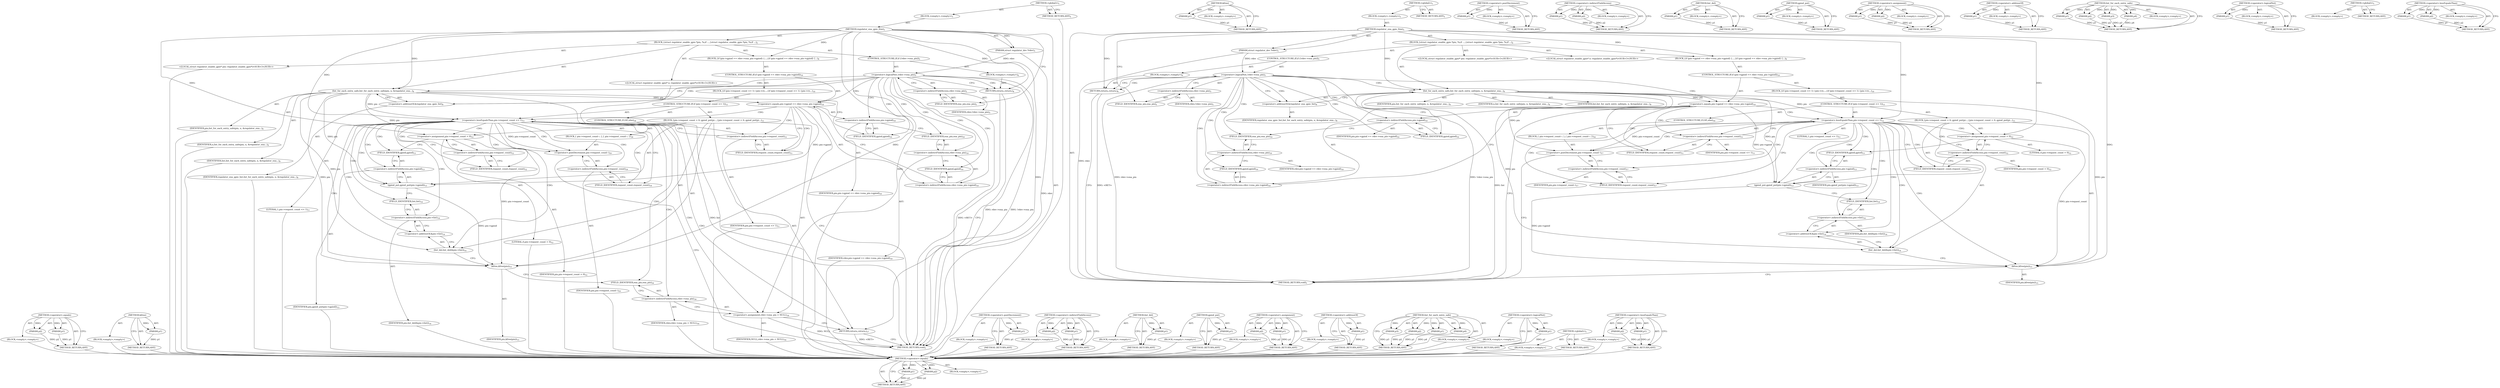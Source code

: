 digraph "&lt;operator&gt;.lessEqualsThan" {
vulnerable_108 [label=<(METHOD,&lt;operator&gt;.equals)>];
vulnerable_109 [label=<(PARAM,p1)>];
vulnerable_110 [label=<(PARAM,p2)>];
vulnerable_111 [label=<(BLOCK,&lt;empty&gt;,&lt;empty&gt;)>];
vulnerable_112 [label=<(METHOD_RETURN,ANY)>];
vulnerable_131 [label=<(METHOD,kfree)>];
vulnerable_132 [label=<(PARAM,p1)>];
vulnerable_133 [label=<(BLOCK,&lt;empty&gt;,&lt;empty&gt;)>];
vulnerable_134 [label=<(METHOD_RETURN,ANY)>];
vulnerable_6 [label=<(METHOD,&lt;global&gt;)<SUB>1</SUB>>];
vulnerable_7 [label=<(BLOCK,&lt;empty&gt;,&lt;empty&gt;)<SUB>1</SUB>>];
vulnerable_8 [label=<(METHOD,regulator_ena_gpio_free)<SUB>1</SUB>>];
vulnerable_9 [label=<(PARAM,struct regulator_dev *rdev)<SUB>1</SUB>>];
vulnerable_10 [label=<(BLOCK,{
	struct regulator_enable_gpio *pin, *n;

	if ...,{
	struct regulator_enable_gpio *pin, *n;

	if ...)<SUB>2</SUB>>];
vulnerable_11 [label="<(LOCAL,struct regulator_enable_gpio* pin: regulator_enable_gpio*)<SUB>3</SUB>>"];
vulnerable_12 [label="<(LOCAL,struct regulator_enable_gpio* n: regulator_enable_gpio*)<SUB>3</SUB>>"];
vulnerable_13 [label=<(CONTROL_STRUCTURE,IF,if (!rdev-&gt;ena_pin))<SUB>5</SUB>>];
vulnerable_14 [label=<(&lt;operator&gt;.logicalNot,!rdev-&gt;ena_pin)<SUB>5</SUB>>];
vulnerable_15 [label=<(&lt;operator&gt;.indirectFieldAccess,rdev-&gt;ena_pin)<SUB>5</SUB>>];
vulnerable_16 [label=<(IDENTIFIER,rdev,!rdev-&gt;ena_pin)<SUB>5</SUB>>];
vulnerable_17 [label=<(FIELD_IDENTIFIER,ena_pin,ena_pin)<SUB>5</SUB>>];
vulnerable_18 [label=<(BLOCK,&lt;empty&gt;,&lt;empty&gt;)<SUB>6</SUB>>];
vulnerable_19 [label=<(RETURN,return;,return;)<SUB>6</SUB>>];
vulnerable_20 [label=<(list_for_each_entry_safe,list_for_each_entry_safe(pin, n, &amp;regulator_ena...)<SUB>9</SUB>>];
vulnerable_21 [label=<(IDENTIFIER,pin,list_for_each_entry_safe(pin, n, &amp;regulator_ena...)<SUB>9</SUB>>];
vulnerable_22 [label=<(IDENTIFIER,n,list_for_each_entry_safe(pin, n, &amp;regulator_ena...)<SUB>9</SUB>>];
vulnerable_23 [label=<(&lt;operator&gt;.addressOf,&amp;regulator_ena_gpio_list)<SUB>9</SUB>>];
vulnerable_24 [label=<(IDENTIFIER,regulator_ena_gpio_list,list_for_each_entry_safe(pin, n, &amp;regulator_ena...)<SUB>9</SUB>>];
vulnerable_25 [label=<(IDENTIFIER,list,list_for_each_entry_safe(pin, n, &amp;regulator_ena...)<SUB>9</SUB>>];
vulnerable_26 [label=<(BLOCK,{
		if (pin-&gt;gpiod == rdev-&gt;ena_pin-&gt;gpiod) {
	...,{
		if (pin-&gt;gpiod == rdev-&gt;ena_pin-&gt;gpiod) {
	...)<SUB>9</SUB>>];
vulnerable_27 [label=<(CONTROL_STRUCTURE,IF,if (pin-&gt;gpiod == rdev-&gt;ena_pin-&gt;gpiod))<SUB>10</SUB>>];
vulnerable_28 [label=<(&lt;operator&gt;.equals,pin-&gt;gpiod == rdev-&gt;ena_pin-&gt;gpiod)<SUB>10</SUB>>];
vulnerable_29 [label=<(&lt;operator&gt;.indirectFieldAccess,pin-&gt;gpiod)<SUB>10</SUB>>];
vulnerable_30 [label=<(IDENTIFIER,pin,pin-&gt;gpiod == rdev-&gt;ena_pin-&gt;gpiod)<SUB>10</SUB>>];
vulnerable_31 [label=<(FIELD_IDENTIFIER,gpiod,gpiod)<SUB>10</SUB>>];
vulnerable_32 [label=<(&lt;operator&gt;.indirectFieldAccess,rdev-&gt;ena_pin-&gt;gpiod)<SUB>10</SUB>>];
vulnerable_33 [label=<(&lt;operator&gt;.indirectFieldAccess,rdev-&gt;ena_pin)<SUB>10</SUB>>];
vulnerable_34 [label=<(IDENTIFIER,rdev,pin-&gt;gpiod == rdev-&gt;ena_pin-&gt;gpiod)<SUB>10</SUB>>];
vulnerable_35 [label=<(FIELD_IDENTIFIER,ena_pin,ena_pin)<SUB>10</SUB>>];
vulnerable_36 [label=<(FIELD_IDENTIFIER,gpiod,gpiod)<SUB>10</SUB>>];
vulnerable_37 [label=<(BLOCK,{
			if (pin-&gt;request_count &lt;= 1) {
				pin-&gt;re...,{
			if (pin-&gt;request_count &lt;= 1) {
				pin-&gt;re...)<SUB>10</SUB>>];
vulnerable_38 [label=<(CONTROL_STRUCTURE,IF,if (pin-&gt;request_count &lt;= 1))<SUB>11</SUB>>];
vulnerable_39 [label=<(&lt;operator&gt;.lessEqualsThan,pin-&gt;request_count &lt;= 1)<SUB>11</SUB>>];
vulnerable_40 [label=<(&lt;operator&gt;.indirectFieldAccess,pin-&gt;request_count)<SUB>11</SUB>>];
vulnerable_41 [label=<(IDENTIFIER,pin,pin-&gt;request_count &lt;= 1)<SUB>11</SUB>>];
vulnerable_42 [label=<(FIELD_IDENTIFIER,request_count,request_count)<SUB>11</SUB>>];
vulnerable_43 [label=<(LITERAL,1,pin-&gt;request_count &lt;= 1)<SUB>11</SUB>>];
vulnerable_44 [label=<(BLOCK,{
				pin-&gt;request_count = 0;
 				gpiod_put(pi...,{
				pin-&gt;request_count = 0;
 				gpiod_put(pi...)<SUB>11</SUB>>];
vulnerable_45 [label=<(&lt;operator&gt;.assignment,pin-&gt;request_count = 0)<SUB>12</SUB>>];
vulnerable_46 [label=<(&lt;operator&gt;.indirectFieldAccess,pin-&gt;request_count)<SUB>12</SUB>>];
vulnerable_47 [label=<(IDENTIFIER,pin,pin-&gt;request_count = 0)<SUB>12</SUB>>];
vulnerable_48 [label=<(FIELD_IDENTIFIER,request_count,request_count)<SUB>12</SUB>>];
vulnerable_49 [label=<(LITERAL,0,pin-&gt;request_count = 0)<SUB>12</SUB>>];
vulnerable_50 [label=<(gpiod_put,gpiod_put(pin-&gt;gpiod))<SUB>13</SUB>>];
vulnerable_51 [label=<(&lt;operator&gt;.indirectFieldAccess,pin-&gt;gpiod)<SUB>13</SUB>>];
vulnerable_52 [label=<(IDENTIFIER,pin,gpiod_put(pin-&gt;gpiod))<SUB>13</SUB>>];
vulnerable_53 [label=<(FIELD_IDENTIFIER,gpiod,gpiod)<SUB>13</SUB>>];
vulnerable_54 [label=<(list_del,list_del(&amp;pin-&gt;list))<SUB>14</SUB>>];
vulnerable_55 [label=<(&lt;operator&gt;.addressOf,&amp;pin-&gt;list)<SUB>14</SUB>>];
vulnerable_56 [label=<(&lt;operator&gt;.indirectFieldAccess,pin-&gt;list)<SUB>14</SUB>>];
vulnerable_57 [label=<(IDENTIFIER,pin,list_del(&amp;pin-&gt;list))<SUB>14</SUB>>];
vulnerable_58 [label=<(FIELD_IDENTIFIER,list,list)<SUB>14</SUB>>];
vulnerable_59 [label=<(kfree,kfree(pin))<SUB>15</SUB>>];
vulnerable_60 [label=<(IDENTIFIER,pin,kfree(pin))<SUB>15</SUB>>];
vulnerable_61 [label=<(CONTROL_STRUCTURE,ELSE,else)<SUB>16</SUB>>];
vulnerable_62 [label=<(BLOCK,{
 				pin-&gt;request_count--;
 			},{
 				pin-&gt;request_count--;
 			})<SUB>16</SUB>>];
vulnerable_63 [label=<(&lt;operator&gt;.postDecrement,pin-&gt;request_count--)<SUB>17</SUB>>];
vulnerable_64 [label=<(&lt;operator&gt;.indirectFieldAccess,pin-&gt;request_count)<SUB>17</SUB>>];
vulnerable_65 [label=<(IDENTIFIER,pin,pin-&gt;request_count--)<SUB>17</SUB>>];
vulnerable_66 [label=<(FIELD_IDENTIFIER,request_count,request_count)<SUB>17</SUB>>];
vulnerable_67 [label=<(METHOD_RETURN,void)<SUB>1</SUB>>];
vulnerable_69 [label=<(METHOD_RETURN,ANY)<SUB>1</SUB>>];
vulnerable_135 [label=<(METHOD,&lt;operator&gt;.postDecrement)>];
vulnerable_136 [label=<(PARAM,p1)>];
vulnerable_137 [label=<(BLOCK,&lt;empty&gt;,&lt;empty&gt;)>];
vulnerable_138 [label=<(METHOD_RETURN,ANY)>];
vulnerable_92 [label=<(METHOD,&lt;operator&gt;.indirectFieldAccess)>];
vulnerable_93 [label=<(PARAM,p1)>];
vulnerable_94 [label=<(PARAM,p2)>];
vulnerable_95 [label=<(BLOCK,&lt;empty&gt;,&lt;empty&gt;)>];
vulnerable_96 [label=<(METHOD_RETURN,ANY)>];
vulnerable_127 [label=<(METHOD,list_del)>];
vulnerable_128 [label=<(PARAM,p1)>];
vulnerable_129 [label=<(BLOCK,&lt;empty&gt;,&lt;empty&gt;)>];
vulnerable_130 [label=<(METHOD_RETURN,ANY)>];
vulnerable_123 [label=<(METHOD,gpiod_put)>];
vulnerable_124 [label=<(PARAM,p1)>];
vulnerable_125 [label=<(BLOCK,&lt;empty&gt;,&lt;empty&gt;)>];
vulnerable_126 [label=<(METHOD_RETURN,ANY)>];
vulnerable_118 [label=<(METHOD,&lt;operator&gt;.assignment)>];
vulnerable_119 [label=<(PARAM,p1)>];
vulnerable_120 [label=<(PARAM,p2)>];
vulnerable_121 [label=<(BLOCK,&lt;empty&gt;,&lt;empty&gt;)>];
vulnerable_122 [label=<(METHOD_RETURN,ANY)>];
vulnerable_104 [label=<(METHOD,&lt;operator&gt;.addressOf)>];
vulnerable_105 [label=<(PARAM,p1)>];
vulnerable_106 [label=<(BLOCK,&lt;empty&gt;,&lt;empty&gt;)>];
vulnerable_107 [label=<(METHOD_RETURN,ANY)>];
vulnerable_97 [label=<(METHOD,list_for_each_entry_safe)>];
vulnerable_98 [label=<(PARAM,p1)>];
vulnerable_99 [label=<(PARAM,p2)>];
vulnerable_100 [label=<(PARAM,p3)>];
vulnerable_101 [label=<(PARAM,p4)>];
vulnerable_102 [label=<(BLOCK,&lt;empty&gt;,&lt;empty&gt;)>];
vulnerable_103 [label=<(METHOD_RETURN,ANY)>];
vulnerable_88 [label=<(METHOD,&lt;operator&gt;.logicalNot)>];
vulnerable_89 [label=<(PARAM,p1)>];
vulnerable_90 [label=<(BLOCK,&lt;empty&gt;,&lt;empty&gt;)>];
vulnerable_91 [label=<(METHOD_RETURN,ANY)>];
vulnerable_82 [label=<(METHOD,&lt;global&gt;)<SUB>1</SUB>>];
vulnerable_83 [label=<(BLOCK,&lt;empty&gt;,&lt;empty&gt;)>];
vulnerable_84 [label=<(METHOD_RETURN,ANY)>];
vulnerable_113 [label=<(METHOD,&lt;operator&gt;.lessEqualsThan)>];
vulnerable_114 [label=<(PARAM,p1)>];
vulnerable_115 [label=<(PARAM,p2)>];
vulnerable_116 [label=<(BLOCK,&lt;empty&gt;,&lt;empty&gt;)>];
vulnerable_117 [label=<(METHOD_RETURN,ANY)>];
fixed_114 [label=<(METHOD,&lt;operator&gt;.equals)>];
fixed_115 [label=<(PARAM,p1)>];
fixed_116 [label=<(PARAM,p2)>];
fixed_117 [label=<(BLOCK,&lt;empty&gt;,&lt;empty&gt;)>];
fixed_118 [label=<(METHOD_RETURN,ANY)>];
fixed_137 [label=<(METHOD,kfree)>];
fixed_138 [label=<(PARAM,p1)>];
fixed_139 [label=<(BLOCK,&lt;empty&gt;,&lt;empty&gt;)>];
fixed_140 [label=<(METHOD_RETURN,ANY)>];
fixed_6 [label=<(METHOD,&lt;global&gt;)<SUB>1</SUB>>];
fixed_7 [label=<(BLOCK,&lt;empty&gt;,&lt;empty&gt;)<SUB>1</SUB>>];
fixed_8 [label=<(METHOD,regulator_ena_gpio_free)<SUB>1</SUB>>];
fixed_9 [label=<(PARAM,struct regulator_dev *rdev)<SUB>1</SUB>>];
fixed_10 [label=<(BLOCK,{
	struct regulator_enable_gpio *pin, *n;

	if ...,{
	struct regulator_enable_gpio *pin, *n;

	if ...)<SUB>2</SUB>>];
fixed_11 [label="<(LOCAL,struct regulator_enable_gpio* pin: regulator_enable_gpio*)<SUB>3</SUB>>"];
fixed_12 [label="<(LOCAL,struct regulator_enable_gpio* n: regulator_enable_gpio*)<SUB>3</SUB>>"];
fixed_13 [label=<(CONTROL_STRUCTURE,IF,if (!rdev-&gt;ena_pin))<SUB>5</SUB>>];
fixed_14 [label=<(&lt;operator&gt;.logicalNot,!rdev-&gt;ena_pin)<SUB>5</SUB>>];
fixed_15 [label=<(&lt;operator&gt;.indirectFieldAccess,rdev-&gt;ena_pin)<SUB>5</SUB>>];
fixed_16 [label=<(IDENTIFIER,rdev,!rdev-&gt;ena_pin)<SUB>5</SUB>>];
fixed_17 [label=<(FIELD_IDENTIFIER,ena_pin,ena_pin)<SUB>5</SUB>>];
fixed_18 [label=<(BLOCK,&lt;empty&gt;,&lt;empty&gt;)<SUB>6</SUB>>];
fixed_19 [label=<(RETURN,return;,return;)<SUB>6</SUB>>];
fixed_20 [label=<(list_for_each_entry_safe,list_for_each_entry_safe(pin, n, &amp;regulator_ena...)<SUB>9</SUB>>];
fixed_21 [label=<(IDENTIFIER,pin,list_for_each_entry_safe(pin, n, &amp;regulator_ena...)<SUB>9</SUB>>];
fixed_22 [label=<(IDENTIFIER,n,list_for_each_entry_safe(pin, n, &amp;regulator_ena...)<SUB>9</SUB>>];
fixed_23 [label=<(&lt;operator&gt;.addressOf,&amp;regulator_ena_gpio_list)<SUB>9</SUB>>];
fixed_24 [label=<(IDENTIFIER,regulator_ena_gpio_list,list_for_each_entry_safe(pin, n, &amp;regulator_ena...)<SUB>9</SUB>>];
fixed_25 [label=<(IDENTIFIER,list,list_for_each_entry_safe(pin, n, &amp;regulator_ena...)<SUB>9</SUB>>];
fixed_26 [label=<(BLOCK,{
		if (pin-&gt;gpiod == rdev-&gt;ena_pin-&gt;gpiod) {
	...,{
		if (pin-&gt;gpiod == rdev-&gt;ena_pin-&gt;gpiod) {
	...)<SUB>9</SUB>>];
fixed_27 [label=<(CONTROL_STRUCTURE,IF,if (pin-&gt;gpiod == rdev-&gt;ena_pin-&gt;gpiod))<SUB>10</SUB>>];
fixed_28 [label=<(&lt;operator&gt;.equals,pin-&gt;gpiod == rdev-&gt;ena_pin-&gt;gpiod)<SUB>10</SUB>>];
fixed_29 [label=<(&lt;operator&gt;.indirectFieldAccess,pin-&gt;gpiod)<SUB>10</SUB>>];
fixed_30 [label=<(IDENTIFIER,pin,pin-&gt;gpiod == rdev-&gt;ena_pin-&gt;gpiod)<SUB>10</SUB>>];
fixed_31 [label=<(FIELD_IDENTIFIER,gpiod,gpiod)<SUB>10</SUB>>];
fixed_32 [label=<(&lt;operator&gt;.indirectFieldAccess,rdev-&gt;ena_pin-&gt;gpiod)<SUB>10</SUB>>];
fixed_33 [label=<(&lt;operator&gt;.indirectFieldAccess,rdev-&gt;ena_pin)<SUB>10</SUB>>];
fixed_34 [label=<(IDENTIFIER,rdev,pin-&gt;gpiod == rdev-&gt;ena_pin-&gt;gpiod)<SUB>10</SUB>>];
fixed_35 [label=<(FIELD_IDENTIFIER,ena_pin,ena_pin)<SUB>10</SUB>>];
fixed_36 [label=<(FIELD_IDENTIFIER,gpiod,gpiod)<SUB>10</SUB>>];
fixed_37 [label=<(BLOCK,{
			if (pin-&gt;request_count &lt;= 1) {
				pin-&gt;re...,{
			if (pin-&gt;request_count &lt;= 1) {
				pin-&gt;re...)<SUB>10</SUB>>];
fixed_38 [label=<(CONTROL_STRUCTURE,IF,if (pin-&gt;request_count &lt;= 1))<SUB>11</SUB>>];
fixed_39 [label=<(&lt;operator&gt;.lessEqualsThan,pin-&gt;request_count &lt;= 1)<SUB>11</SUB>>];
fixed_40 [label=<(&lt;operator&gt;.indirectFieldAccess,pin-&gt;request_count)<SUB>11</SUB>>];
fixed_41 [label=<(IDENTIFIER,pin,pin-&gt;request_count &lt;= 1)<SUB>11</SUB>>];
fixed_42 [label=<(FIELD_IDENTIFIER,request_count,request_count)<SUB>11</SUB>>];
fixed_43 [label=<(LITERAL,1,pin-&gt;request_count &lt;= 1)<SUB>11</SUB>>];
fixed_44 [label=<(BLOCK,{
				pin-&gt;request_count = 0;
 				gpiod_put(pi...,{
				pin-&gt;request_count = 0;
 				gpiod_put(pi...)<SUB>11</SUB>>];
fixed_45 [label=<(&lt;operator&gt;.assignment,pin-&gt;request_count = 0)<SUB>12</SUB>>];
fixed_46 [label=<(&lt;operator&gt;.indirectFieldAccess,pin-&gt;request_count)<SUB>12</SUB>>];
fixed_47 [label=<(IDENTIFIER,pin,pin-&gt;request_count = 0)<SUB>12</SUB>>];
fixed_48 [label=<(FIELD_IDENTIFIER,request_count,request_count)<SUB>12</SUB>>];
fixed_49 [label=<(LITERAL,0,pin-&gt;request_count = 0)<SUB>12</SUB>>];
fixed_50 [label=<(gpiod_put,gpiod_put(pin-&gt;gpiod))<SUB>13</SUB>>];
fixed_51 [label=<(&lt;operator&gt;.indirectFieldAccess,pin-&gt;gpiod)<SUB>13</SUB>>];
fixed_52 [label=<(IDENTIFIER,pin,gpiod_put(pin-&gt;gpiod))<SUB>13</SUB>>];
fixed_53 [label=<(FIELD_IDENTIFIER,gpiod,gpiod)<SUB>13</SUB>>];
fixed_54 [label=<(list_del,list_del(&amp;pin-&gt;list))<SUB>14</SUB>>];
fixed_55 [label=<(&lt;operator&gt;.addressOf,&amp;pin-&gt;list)<SUB>14</SUB>>];
fixed_56 [label=<(&lt;operator&gt;.indirectFieldAccess,pin-&gt;list)<SUB>14</SUB>>];
fixed_57 [label=<(IDENTIFIER,pin,list_del(&amp;pin-&gt;list))<SUB>14</SUB>>];
fixed_58 [label=<(FIELD_IDENTIFIER,list,list)<SUB>14</SUB>>];
fixed_59 [label=<(kfree,kfree(pin))<SUB>15</SUB>>];
fixed_60 [label=<(IDENTIFIER,pin,kfree(pin))<SUB>15</SUB>>];
fixed_61 [label=<(&lt;operator&gt;.assignment,rdev-&gt;ena_pin = NULL)<SUB>16</SUB>>];
fixed_62 [label=<(&lt;operator&gt;.indirectFieldAccess,rdev-&gt;ena_pin)<SUB>16</SUB>>];
fixed_63 [label=<(IDENTIFIER,rdev,rdev-&gt;ena_pin = NULL)<SUB>16</SUB>>];
fixed_64 [label=<(FIELD_IDENTIFIER,ena_pin,ena_pin)<SUB>16</SUB>>];
fixed_65 [label=<(IDENTIFIER,NULL,rdev-&gt;ena_pin = NULL)<SUB>16</SUB>>];
fixed_66 [label=<(RETURN,return;,return;)<SUB>17</SUB>>];
fixed_67 [label=<(CONTROL_STRUCTURE,ELSE,else)<SUB>18</SUB>>];
fixed_68 [label=<(BLOCK,{
 				pin-&gt;request_count--;
 			},{
 				pin-&gt;request_count--;
 			})<SUB>18</SUB>>];
fixed_69 [label=<(&lt;operator&gt;.postDecrement,pin-&gt;request_count--)<SUB>19</SUB>>];
fixed_70 [label=<(&lt;operator&gt;.indirectFieldAccess,pin-&gt;request_count)<SUB>19</SUB>>];
fixed_71 [label=<(IDENTIFIER,pin,pin-&gt;request_count--)<SUB>19</SUB>>];
fixed_72 [label=<(FIELD_IDENTIFIER,request_count,request_count)<SUB>19</SUB>>];
fixed_73 [label=<(METHOD_RETURN,void)<SUB>1</SUB>>];
fixed_75 [label=<(METHOD_RETURN,ANY)<SUB>1</SUB>>];
fixed_141 [label=<(METHOD,&lt;operator&gt;.postDecrement)>];
fixed_142 [label=<(PARAM,p1)>];
fixed_143 [label=<(BLOCK,&lt;empty&gt;,&lt;empty&gt;)>];
fixed_144 [label=<(METHOD_RETURN,ANY)>];
fixed_98 [label=<(METHOD,&lt;operator&gt;.indirectFieldAccess)>];
fixed_99 [label=<(PARAM,p1)>];
fixed_100 [label=<(PARAM,p2)>];
fixed_101 [label=<(BLOCK,&lt;empty&gt;,&lt;empty&gt;)>];
fixed_102 [label=<(METHOD_RETURN,ANY)>];
fixed_133 [label=<(METHOD,list_del)>];
fixed_134 [label=<(PARAM,p1)>];
fixed_135 [label=<(BLOCK,&lt;empty&gt;,&lt;empty&gt;)>];
fixed_136 [label=<(METHOD_RETURN,ANY)>];
fixed_129 [label=<(METHOD,gpiod_put)>];
fixed_130 [label=<(PARAM,p1)>];
fixed_131 [label=<(BLOCK,&lt;empty&gt;,&lt;empty&gt;)>];
fixed_132 [label=<(METHOD_RETURN,ANY)>];
fixed_124 [label=<(METHOD,&lt;operator&gt;.assignment)>];
fixed_125 [label=<(PARAM,p1)>];
fixed_126 [label=<(PARAM,p2)>];
fixed_127 [label=<(BLOCK,&lt;empty&gt;,&lt;empty&gt;)>];
fixed_128 [label=<(METHOD_RETURN,ANY)>];
fixed_110 [label=<(METHOD,&lt;operator&gt;.addressOf)>];
fixed_111 [label=<(PARAM,p1)>];
fixed_112 [label=<(BLOCK,&lt;empty&gt;,&lt;empty&gt;)>];
fixed_113 [label=<(METHOD_RETURN,ANY)>];
fixed_103 [label=<(METHOD,list_for_each_entry_safe)>];
fixed_104 [label=<(PARAM,p1)>];
fixed_105 [label=<(PARAM,p2)>];
fixed_106 [label=<(PARAM,p3)>];
fixed_107 [label=<(PARAM,p4)>];
fixed_108 [label=<(BLOCK,&lt;empty&gt;,&lt;empty&gt;)>];
fixed_109 [label=<(METHOD_RETURN,ANY)>];
fixed_94 [label=<(METHOD,&lt;operator&gt;.logicalNot)>];
fixed_95 [label=<(PARAM,p1)>];
fixed_96 [label=<(BLOCK,&lt;empty&gt;,&lt;empty&gt;)>];
fixed_97 [label=<(METHOD_RETURN,ANY)>];
fixed_88 [label=<(METHOD,&lt;global&gt;)<SUB>1</SUB>>];
fixed_89 [label=<(BLOCK,&lt;empty&gt;,&lt;empty&gt;)>];
fixed_90 [label=<(METHOD_RETURN,ANY)>];
fixed_119 [label=<(METHOD,&lt;operator&gt;.lessEqualsThan)>];
fixed_120 [label=<(PARAM,p1)>];
fixed_121 [label=<(PARAM,p2)>];
fixed_122 [label=<(BLOCK,&lt;empty&gt;,&lt;empty&gt;)>];
fixed_123 [label=<(METHOD_RETURN,ANY)>];
vulnerable_108 -> vulnerable_109  [key=0, label="AST: "];
vulnerable_108 -> vulnerable_109  [key=1, label="DDG: "];
vulnerable_108 -> vulnerable_111  [key=0, label="AST: "];
vulnerable_108 -> vulnerable_110  [key=0, label="AST: "];
vulnerable_108 -> vulnerable_110  [key=1, label="DDG: "];
vulnerable_108 -> vulnerable_112  [key=0, label="AST: "];
vulnerable_108 -> vulnerable_112  [key=1, label="CFG: "];
vulnerable_109 -> vulnerable_112  [key=0, label="DDG: p1"];
vulnerable_110 -> vulnerable_112  [key=0, label="DDG: p2"];
vulnerable_131 -> vulnerable_132  [key=0, label="AST: "];
vulnerable_131 -> vulnerable_132  [key=1, label="DDG: "];
vulnerable_131 -> vulnerable_133  [key=0, label="AST: "];
vulnerable_131 -> vulnerable_134  [key=0, label="AST: "];
vulnerable_131 -> vulnerable_134  [key=1, label="CFG: "];
vulnerable_132 -> vulnerable_134  [key=0, label="DDG: p1"];
vulnerable_6 -> vulnerable_7  [key=0, label="AST: "];
vulnerable_6 -> vulnerable_69  [key=0, label="AST: "];
vulnerable_6 -> vulnerable_69  [key=1, label="CFG: "];
vulnerable_7 -> vulnerable_8  [key=0, label="AST: "];
vulnerable_8 -> vulnerable_9  [key=0, label="AST: "];
vulnerable_8 -> vulnerable_9  [key=1, label="DDG: "];
vulnerable_8 -> vulnerable_10  [key=0, label="AST: "];
vulnerable_8 -> vulnerable_67  [key=0, label="AST: "];
vulnerable_8 -> vulnerable_17  [key=0, label="CFG: "];
vulnerable_8 -> vulnerable_26  [key=0, label="DDG: "];
vulnerable_8 -> vulnerable_20  [key=0, label="DDG: "];
vulnerable_8 -> vulnerable_19  [key=0, label="DDG: "];
vulnerable_8 -> vulnerable_39  [key=0, label="DDG: "];
vulnerable_8 -> vulnerable_45  [key=0, label="DDG: "];
vulnerable_8 -> vulnerable_59  [key=0, label="DDG: "];
vulnerable_9 -> vulnerable_67  [key=0, label="DDG: rdev"];
vulnerable_9 -> vulnerable_14  [key=0, label="DDG: rdev"];
vulnerable_10 -> vulnerable_11  [key=0, label="AST: "];
vulnerable_10 -> vulnerable_12  [key=0, label="AST: "];
vulnerable_10 -> vulnerable_13  [key=0, label="AST: "];
vulnerable_10 -> vulnerable_20  [key=0, label="AST: "];
vulnerable_10 -> vulnerable_26  [key=0, label="AST: "];
vulnerable_13 -> vulnerable_14  [key=0, label="AST: "];
vulnerable_13 -> vulnerable_18  [key=0, label="AST: "];
vulnerable_14 -> vulnerable_15  [key=0, label="AST: "];
vulnerable_14 -> vulnerable_19  [key=0, label="CFG: "];
vulnerable_14 -> vulnerable_19  [key=1, label="CDG: "];
vulnerable_14 -> vulnerable_23  [key=0, label="CFG: "];
vulnerable_14 -> vulnerable_23  [key=1, label="CDG: "];
vulnerable_14 -> vulnerable_67  [key=0, label="DDG: rdev-&gt;ena_pin"];
vulnerable_14 -> vulnerable_67  [key=1, label="DDG: !rdev-&gt;ena_pin"];
vulnerable_14 -> vulnerable_32  [key=0, label="CDG: "];
vulnerable_14 -> vulnerable_33  [key=0, label="CDG: "];
vulnerable_14 -> vulnerable_28  [key=0, label="CDG: "];
vulnerable_14 -> vulnerable_36  [key=0, label="CDG: "];
vulnerable_14 -> vulnerable_20  [key=0, label="CDG: "];
vulnerable_14 -> vulnerable_29  [key=0, label="CDG: "];
vulnerable_14 -> vulnerable_35  [key=0, label="CDG: "];
vulnerable_14 -> vulnerable_31  [key=0, label="CDG: "];
vulnerable_15 -> vulnerable_16  [key=0, label="AST: "];
vulnerable_15 -> vulnerable_17  [key=0, label="AST: "];
vulnerable_15 -> vulnerable_14  [key=0, label="CFG: "];
vulnerable_17 -> vulnerable_15  [key=0, label="CFG: "];
vulnerable_18 -> vulnerable_19  [key=0, label="AST: "];
vulnerable_19 -> vulnerable_67  [key=0, label="CFG: "];
vulnerable_19 -> vulnerable_67  [key=1, label="DDG: &lt;RET&gt;"];
vulnerable_20 -> vulnerable_21  [key=0, label="AST: "];
vulnerable_20 -> vulnerable_22  [key=0, label="AST: "];
vulnerable_20 -> vulnerable_23  [key=0, label="AST: "];
vulnerable_20 -> vulnerable_25  [key=0, label="AST: "];
vulnerable_20 -> vulnerable_31  [key=0, label="CFG: "];
vulnerable_20 -> vulnerable_67  [key=0, label="DDG: list"];
vulnerable_20 -> vulnerable_28  [key=0, label="DDG: pin"];
vulnerable_20 -> vulnerable_39  [key=0, label="DDG: pin"];
vulnerable_20 -> vulnerable_50  [key=0, label="DDG: pin"];
vulnerable_20 -> vulnerable_54  [key=0, label="DDG: pin"];
vulnerable_20 -> vulnerable_59  [key=0, label="DDG: pin"];
vulnerable_20 -> vulnerable_63  [key=0, label="DDG: pin"];
vulnerable_23 -> vulnerable_24  [key=0, label="AST: "];
vulnerable_23 -> vulnerable_20  [key=0, label="CFG: "];
vulnerable_26 -> vulnerable_27  [key=0, label="AST: "];
vulnerable_27 -> vulnerable_28  [key=0, label="AST: "];
vulnerable_27 -> vulnerable_37  [key=0, label="AST: "];
vulnerable_28 -> vulnerable_29  [key=0, label="AST: "];
vulnerable_28 -> vulnerable_32  [key=0, label="AST: "];
vulnerable_28 -> vulnerable_42  [key=0, label="CFG: "];
vulnerable_28 -> vulnerable_42  [key=1, label="CDG: "];
vulnerable_28 -> vulnerable_67  [key=0, label="CFG: "];
vulnerable_28 -> vulnerable_50  [key=0, label="DDG: pin-&gt;gpiod"];
vulnerable_28 -> vulnerable_40  [key=0, label="CDG: "];
vulnerable_28 -> vulnerable_39  [key=0, label="CDG: "];
vulnerable_29 -> vulnerable_30  [key=0, label="AST: "];
vulnerable_29 -> vulnerable_31  [key=0, label="AST: "];
vulnerable_29 -> vulnerable_35  [key=0, label="CFG: "];
vulnerable_31 -> vulnerable_29  [key=0, label="CFG: "];
vulnerable_32 -> vulnerable_33  [key=0, label="AST: "];
vulnerable_32 -> vulnerable_36  [key=0, label="AST: "];
vulnerable_32 -> vulnerable_28  [key=0, label="CFG: "];
vulnerable_33 -> vulnerable_34  [key=0, label="AST: "];
vulnerable_33 -> vulnerable_35  [key=0, label="AST: "];
vulnerable_33 -> vulnerable_36  [key=0, label="CFG: "];
vulnerable_35 -> vulnerable_33  [key=0, label="CFG: "];
vulnerable_36 -> vulnerable_32  [key=0, label="CFG: "];
vulnerable_37 -> vulnerable_38  [key=0, label="AST: "];
vulnerable_38 -> vulnerable_39  [key=0, label="AST: "];
vulnerable_38 -> vulnerable_44  [key=0, label="AST: "];
vulnerable_38 -> vulnerable_61  [key=0, label="AST: "];
vulnerable_39 -> vulnerable_40  [key=0, label="AST: "];
vulnerable_39 -> vulnerable_43  [key=0, label="AST: "];
vulnerable_39 -> vulnerable_48  [key=0, label="CFG: "];
vulnerable_39 -> vulnerable_48  [key=1, label="CDG: "];
vulnerable_39 -> vulnerable_66  [key=0, label="CFG: "];
vulnerable_39 -> vulnerable_66  [key=1, label="CDG: "];
vulnerable_39 -> vulnerable_63  [key=0, label="DDG: pin-&gt;request_count"];
vulnerable_39 -> vulnerable_63  [key=1, label="CDG: "];
vulnerable_39 -> vulnerable_58  [key=0, label="CDG: "];
vulnerable_39 -> vulnerable_64  [key=0, label="CDG: "];
vulnerable_39 -> vulnerable_51  [key=0, label="CDG: "];
vulnerable_39 -> vulnerable_46  [key=0, label="CDG: "];
vulnerable_39 -> vulnerable_53  [key=0, label="CDG: "];
vulnerable_39 -> vulnerable_56  [key=0, label="CDG: "];
vulnerable_39 -> vulnerable_45  [key=0, label="CDG: "];
vulnerable_39 -> vulnerable_50  [key=0, label="CDG: "];
vulnerable_39 -> vulnerable_59  [key=0, label="CDG: "];
vulnerable_39 -> vulnerable_55  [key=0, label="CDG: "];
vulnerable_39 -> vulnerable_54  [key=0, label="CDG: "];
vulnerable_40 -> vulnerable_41  [key=0, label="AST: "];
vulnerable_40 -> vulnerable_42  [key=0, label="AST: "];
vulnerable_40 -> vulnerable_39  [key=0, label="CFG: "];
vulnerable_42 -> vulnerable_40  [key=0, label="CFG: "];
vulnerable_44 -> vulnerable_45  [key=0, label="AST: "];
vulnerable_44 -> vulnerable_50  [key=0, label="AST: "];
vulnerable_44 -> vulnerable_54  [key=0, label="AST: "];
vulnerable_44 -> vulnerable_59  [key=0, label="AST: "];
vulnerable_45 -> vulnerable_46  [key=0, label="AST: "];
vulnerable_45 -> vulnerable_49  [key=0, label="AST: "];
vulnerable_45 -> vulnerable_53  [key=0, label="CFG: "];
vulnerable_45 -> vulnerable_59  [key=0, label="DDG: pin-&gt;request_count"];
vulnerable_46 -> vulnerable_47  [key=0, label="AST: "];
vulnerable_46 -> vulnerable_48  [key=0, label="AST: "];
vulnerable_46 -> vulnerable_45  [key=0, label="CFG: "];
vulnerable_48 -> vulnerable_46  [key=0, label="CFG: "];
vulnerable_50 -> vulnerable_51  [key=0, label="AST: "];
vulnerable_50 -> vulnerable_58  [key=0, label="CFG: "];
vulnerable_50 -> vulnerable_59  [key=0, label="DDG: pin-&gt;gpiod"];
vulnerable_51 -> vulnerable_52  [key=0, label="AST: "];
vulnerable_51 -> vulnerable_53  [key=0, label="AST: "];
vulnerable_51 -> vulnerable_50  [key=0, label="CFG: "];
vulnerable_53 -> vulnerable_51  [key=0, label="CFG: "];
vulnerable_54 -> vulnerable_55  [key=0, label="AST: "];
vulnerable_54 -> vulnerable_59  [key=0, label="CFG: "];
vulnerable_55 -> vulnerable_56  [key=0, label="AST: "];
vulnerable_55 -> vulnerable_54  [key=0, label="CFG: "];
vulnerable_56 -> vulnerable_57  [key=0, label="AST: "];
vulnerable_56 -> vulnerable_58  [key=0, label="AST: "];
vulnerable_56 -> vulnerable_55  [key=0, label="CFG: "];
vulnerable_58 -> vulnerable_56  [key=0, label="CFG: "];
vulnerable_59 -> vulnerable_60  [key=0, label="AST: "];
vulnerable_59 -> vulnerable_67  [key=0, label="CFG: "];
vulnerable_61 -> vulnerable_62  [key=0, label="AST: "];
vulnerable_62 -> vulnerable_63  [key=0, label="AST: "];
vulnerable_63 -> vulnerable_64  [key=0, label="AST: "];
vulnerable_63 -> vulnerable_67  [key=0, label="CFG: "];
vulnerable_64 -> vulnerable_65  [key=0, label="AST: "];
vulnerable_64 -> vulnerable_66  [key=0, label="AST: "];
vulnerable_64 -> vulnerable_63  [key=0, label="CFG: "];
vulnerable_66 -> vulnerable_64  [key=0, label="CFG: "];
vulnerable_135 -> vulnerable_136  [key=0, label="AST: "];
vulnerable_135 -> vulnerable_136  [key=1, label="DDG: "];
vulnerable_135 -> vulnerable_137  [key=0, label="AST: "];
vulnerable_135 -> vulnerable_138  [key=0, label="AST: "];
vulnerable_135 -> vulnerable_138  [key=1, label="CFG: "];
vulnerable_136 -> vulnerable_138  [key=0, label="DDG: p1"];
vulnerable_92 -> vulnerable_93  [key=0, label="AST: "];
vulnerable_92 -> vulnerable_93  [key=1, label="DDG: "];
vulnerable_92 -> vulnerable_95  [key=0, label="AST: "];
vulnerable_92 -> vulnerable_94  [key=0, label="AST: "];
vulnerable_92 -> vulnerable_94  [key=1, label="DDG: "];
vulnerable_92 -> vulnerable_96  [key=0, label="AST: "];
vulnerable_92 -> vulnerable_96  [key=1, label="CFG: "];
vulnerable_93 -> vulnerable_96  [key=0, label="DDG: p1"];
vulnerable_94 -> vulnerable_96  [key=0, label="DDG: p2"];
vulnerable_127 -> vulnerable_128  [key=0, label="AST: "];
vulnerable_127 -> vulnerable_128  [key=1, label="DDG: "];
vulnerable_127 -> vulnerable_129  [key=0, label="AST: "];
vulnerable_127 -> vulnerable_130  [key=0, label="AST: "];
vulnerable_127 -> vulnerable_130  [key=1, label="CFG: "];
vulnerable_128 -> vulnerable_130  [key=0, label="DDG: p1"];
vulnerable_123 -> vulnerable_124  [key=0, label="AST: "];
vulnerable_123 -> vulnerable_124  [key=1, label="DDG: "];
vulnerable_123 -> vulnerable_125  [key=0, label="AST: "];
vulnerable_123 -> vulnerable_126  [key=0, label="AST: "];
vulnerable_123 -> vulnerable_126  [key=1, label="CFG: "];
vulnerable_124 -> vulnerable_126  [key=0, label="DDG: p1"];
vulnerable_118 -> vulnerable_119  [key=0, label="AST: "];
vulnerable_118 -> vulnerable_119  [key=1, label="DDG: "];
vulnerable_118 -> vulnerable_121  [key=0, label="AST: "];
vulnerable_118 -> vulnerable_120  [key=0, label="AST: "];
vulnerable_118 -> vulnerable_120  [key=1, label="DDG: "];
vulnerable_118 -> vulnerable_122  [key=0, label="AST: "];
vulnerable_118 -> vulnerable_122  [key=1, label="CFG: "];
vulnerable_119 -> vulnerable_122  [key=0, label="DDG: p1"];
vulnerable_120 -> vulnerable_122  [key=0, label="DDG: p2"];
vulnerable_104 -> vulnerable_105  [key=0, label="AST: "];
vulnerable_104 -> vulnerable_105  [key=1, label="DDG: "];
vulnerable_104 -> vulnerable_106  [key=0, label="AST: "];
vulnerable_104 -> vulnerable_107  [key=0, label="AST: "];
vulnerable_104 -> vulnerable_107  [key=1, label="CFG: "];
vulnerable_105 -> vulnerable_107  [key=0, label="DDG: p1"];
vulnerable_97 -> vulnerable_98  [key=0, label="AST: "];
vulnerable_97 -> vulnerable_98  [key=1, label="DDG: "];
vulnerable_97 -> vulnerable_102  [key=0, label="AST: "];
vulnerable_97 -> vulnerable_99  [key=0, label="AST: "];
vulnerable_97 -> vulnerable_99  [key=1, label="DDG: "];
vulnerable_97 -> vulnerable_103  [key=0, label="AST: "];
vulnerable_97 -> vulnerable_103  [key=1, label="CFG: "];
vulnerable_97 -> vulnerable_100  [key=0, label="AST: "];
vulnerable_97 -> vulnerable_100  [key=1, label="DDG: "];
vulnerable_97 -> vulnerable_101  [key=0, label="AST: "];
vulnerable_97 -> vulnerable_101  [key=1, label="DDG: "];
vulnerable_98 -> vulnerable_103  [key=0, label="DDG: p1"];
vulnerable_99 -> vulnerable_103  [key=0, label="DDG: p2"];
vulnerable_100 -> vulnerable_103  [key=0, label="DDG: p3"];
vulnerable_101 -> vulnerable_103  [key=0, label="DDG: p4"];
vulnerable_88 -> vulnerable_89  [key=0, label="AST: "];
vulnerable_88 -> vulnerable_89  [key=1, label="DDG: "];
vulnerable_88 -> vulnerable_90  [key=0, label="AST: "];
vulnerable_88 -> vulnerable_91  [key=0, label="AST: "];
vulnerable_88 -> vulnerable_91  [key=1, label="CFG: "];
vulnerable_89 -> vulnerable_91  [key=0, label="DDG: p1"];
vulnerable_82 -> vulnerable_83  [key=0, label="AST: "];
vulnerable_82 -> vulnerable_84  [key=0, label="AST: "];
vulnerable_82 -> vulnerable_84  [key=1, label="CFG: "];
vulnerable_113 -> vulnerable_114  [key=0, label="AST: "];
vulnerable_113 -> vulnerable_114  [key=1, label="DDG: "];
vulnerable_113 -> vulnerable_116  [key=0, label="AST: "];
vulnerable_113 -> vulnerable_115  [key=0, label="AST: "];
vulnerable_113 -> vulnerable_115  [key=1, label="DDG: "];
vulnerable_113 -> vulnerable_117  [key=0, label="AST: "];
vulnerable_113 -> vulnerable_117  [key=1, label="CFG: "];
vulnerable_114 -> vulnerable_117  [key=0, label="DDG: p1"];
vulnerable_115 -> vulnerable_117  [key=0, label="DDG: p2"];
fixed_114 -> fixed_115  [key=0, label="AST: "];
fixed_114 -> fixed_115  [key=1, label="DDG: "];
fixed_114 -> fixed_117  [key=0, label="AST: "];
fixed_114 -> fixed_116  [key=0, label="AST: "];
fixed_114 -> fixed_116  [key=1, label="DDG: "];
fixed_114 -> fixed_118  [key=0, label="AST: "];
fixed_114 -> fixed_118  [key=1, label="CFG: "];
fixed_115 -> fixed_118  [key=0, label="DDG: p1"];
fixed_116 -> fixed_118  [key=0, label="DDG: p2"];
fixed_117 -> vulnerable_108  [key=0];
fixed_118 -> vulnerable_108  [key=0];
fixed_137 -> fixed_138  [key=0, label="AST: "];
fixed_137 -> fixed_138  [key=1, label="DDG: "];
fixed_137 -> fixed_139  [key=0, label="AST: "];
fixed_137 -> fixed_140  [key=0, label="AST: "];
fixed_137 -> fixed_140  [key=1, label="CFG: "];
fixed_138 -> fixed_140  [key=0, label="DDG: p1"];
fixed_139 -> vulnerable_108  [key=0];
fixed_140 -> vulnerable_108  [key=0];
fixed_6 -> fixed_7  [key=0, label="AST: "];
fixed_6 -> fixed_75  [key=0, label="AST: "];
fixed_6 -> fixed_75  [key=1, label="CFG: "];
fixed_7 -> fixed_8  [key=0, label="AST: "];
fixed_8 -> fixed_9  [key=0, label="AST: "];
fixed_8 -> fixed_9  [key=1, label="DDG: "];
fixed_8 -> fixed_10  [key=0, label="AST: "];
fixed_8 -> fixed_73  [key=0, label="AST: "];
fixed_8 -> fixed_17  [key=0, label="CFG: "];
fixed_8 -> fixed_26  [key=0, label="DDG: "];
fixed_8 -> fixed_20  [key=0, label="DDG: "];
fixed_8 -> fixed_19  [key=0, label="DDG: "];
fixed_8 -> fixed_39  [key=0, label="DDG: "];
fixed_8 -> fixed_45  [key=0, label="DDG: "];
fixed_8 -> fixed_61  [key=0, label="DDG: "];
fixed_8 -> fixed_66  [key=0, label="DDG: "];
fixed_8 -> fixed_59  [key=0, label="DDG: "];
fixed_9 -> fixed_73  [key=0, label="DDG: rdev"];
fixed_9 -> fixed_14  [key=0, label="DDG: rdev"];
fixed_10 -> fixed_11  [key=0, label="AST: "];
fixed_10 -> fixed_12  [key=0, label="AST: "];
fixed_10 -> fixed_13  [key=0, label="AST: "];
fixed_10 -> fixed_20  [key=0, label="AST: "];
fixed_10 -> fixed_26  [key=0, label="AST: "];
fixed_11 -> vulnerable_108  [key=0];
fixed_12 -> vulnerable_108  [key=0];
fixed_13 -> fixed_14  [key=0, label="AST: "];
fixed_13 -> fixed_18  [key=0, label="AST: "];
fixed_14 -> fixed_15  [key=0, label="AST: "];
fixed_14 -> fixed_19  [key=0, label="CFG: "];
fixed_14 -> fixed_19  [key=1, label="CDG: "];
fixed_14 -> fixed_23  [key=0, label="CFG: "];
fixed_14 -> fixed_23  [key=1, label="CDG: "];
fixed_14 -> fixed_73  [key=0, label="DDG: rdev-&gt;ena_pin"];
fixed_14 -> fixed_73  [key=1, label="DDG: !rdev-&gt;ena_pin"];
fixed_14 -> fixed_32  [key=0, label="CDG: "];
fixed_14 -> fixed_28  [key=0, label="CDG: "];
fixed_14 -> fixed_20  [key=0, label="CDG: "];
fixed_14 -> fixed_29  [key=0, label="CDG: "];
fixed_14 -> fixed_35  [key=0, label="CDG: "];
fixed_14 -> fixed_33  [key=0, label="CDG: "];
fixed_14 -> fixed_36  [key=0, label="CDG: "];
fixed_14 -> fixed_31  [key=0, label="CDG: "];
fixed_15 -> fixed_16  [key=0, label="AST: "];
fixed_15 -> fixed_17  [key=0, label="AST: "];
fixed_15 -> fixed_14  [key=0, label="CFG: "];
fixed_16 -> vulnerable_108  [key=0];
fixed_17 -> fixed_15  [key=0, label="CFG: "];
fixed_18 -> fixed_19  [key=0, label="AST: "];
fixed_19 -> fixed_73  [key=0, label="CFG: "];
fixed_19 -> fixed_73  [key=1, label="DDG: &lt;RET&gt;"];
fixed_20 -> fixed_21  [key=0, label="AST: "];
fixed_20 -> fixed_22  [key=0, label="AST: "];
fixed_20 -> fixed_23  [key=0, label="AST: "];
fixed_20 -> fixed_25  [key=0, label="AST: "];
fixed_20 -> fixed_31  [key=0, label="CFG: "];
fixed_20 -> fixed_73  [key=0, label="DDG: list"];
fixed_20 -> fixed_28  [key=0, label="DDG: pin"];
fixed_20 -> fixed_39  [key=0, label="DDG: pin"];
fixed_20 -> fixed_50  [key=0, label="DDG: pin"];
fixed_20 -> fixed_54  [key=0, label="DDG: pin"];
fixed_20 -> fixed_59  [key=0, label="DDG: pin"];
fixed_20 -> fixed_69  [key=0, label="DDG: pin"];
fixed_21 -> vulnerable_108  [key=0];
fixed_22 -> vulnerable_108  [key=0];
fixed_23 -> fixed_24  [key=0, label="AST: "];
fixed_23 -> fixed_20  [key=0, label="CFG: "];
fixed_24 -> vulnerable_108  [key=0];
fixed_25 -> vulnerable_108  [key=0];
fixed_26 -> fixed_27  [key=0, label="AST: "];
fixed_27 -> fixed_28  [key=0, label="AST: "];
fixed_27 -> fixed_37  [key=0, label="AST: "];
fixed_28 -> fixed_29  [key=0, label="AST: "];
fixed_28 -> fixed_32  [key=0, label="AST: "];
fixed_28 -> fixed_42  [key=0, label="CFG: "];
fixed_28 -> fixed_42  [key=1, label="CDG: "];
fixed_28 -> fixed_73  [key=0, label="CFG: "];
fixed_28 -> fixed_50  [key=0, label="DDG: pin-&gt;gpiod"];
fixed_28 -> fixed_40  [key=0, label="CDG: "];
fixed_28 -> fixed_39  [key=0, label="CDG: "];
fixed_29 -> fixed_30  [key=0, label="AST: "];
fixed_29 -> fixed_31  [key=0, label="AST: "];
fixed_29 -> fixed_35  [key=0, label="CFG: "];
fixed_30 -> vulnerable_108  [key=0];
fixed_31 -> fixed_29  [key=0, label="CFG: "];
fixed_32 -> fixed_33  [key=0, label="AST: "];
fixed_32 -> fixed_36  [key=0, label="AST: "];
fixed_32 -> fixed_28  [key=0, label="CFG: "];
fixed_33 -> fixed_34  [key=0, label="AST: "];
fixed_33 -> fixed_35  [key=0, label="AST: "];
fixed_33 -> fixed_36  [key=0, label="CFG: "];
fixed_34 -> vulnerable_108  [key=0];
fixed_35 -> fixed_33  [key=0, label="CFG: "];
fixed_36 -> fixed_32  [key=0, label="CFG: "];
fixed_37 -> fixed_38  [key=0, label="AST: "];
fixed_38 -> fixed_39  [key=0, label="AST: "];
fixed_38 -> fixed_44  [key=0, label="AST: "];
fixed_38 -> fixed_67  [key=0, label="AST: "];
fixed_39 -> fixed_40  [key=0, label="AST: "];
fixed_39 -> fixed_43  [key=0, label="AST: "];
fixed_39 -> fixed_48  [key=0, label="CFG: "];
fixed_39 -> fixed_48  [key=1, label="CDG: "];
fixed_39 -> fixed_72  [key=0, label="CFG: "];
fixed_39 -> fixed_72  [key=1, label="CDG: "];
fixed_39 -> fixed_69  [key=0, label="DDG: pin-&gt;request_count"];
fixed_39 -> fixed_69  [key=1, label="CDG: "];
fixed_39 -> fixed_64  [key=0, label="CDG: "];
fixed_39 -> fixed_51  [key=0, label="CDG: "];
fixed_39 -> fixed_66  [key=0, label="CDG: "];
fixed_39 -> fixed_46  [key=0, label="CDG: "];
fixed_39 -> fixed_56  [key=0, label="CDG: "];
fixed_39 -> fixed_45  [key=0, label="CDG: "];
fixed_39 -> fixed_50  [key=0, label="CDG: "];
fixed_39 -> fixed_59  [key=0, label="CDG: "];
fixed_39 -> fixed_54  [key=0, label="CDG: "];
fixed_39 -> fixed_58  [key=0, label="CDG: "];
fixed_39 -> fixed_61  [key=0, label="CDG: "];
fixed_39 -> fixed_53  [key=0, label="CDG: "];
fixed_39 -> fixed_70  [key=0, label="CDG: "];
fixed_39 -> fixed_55  [key=0, label="CDG: "];
fixed_39 -> fixed_62  [key=0, label="CDG: "];
fixed_40 -> fixed_41  [key=0, label="AST: "];
fixed_40 -> fixed_42  [key=0, label="AST: "];
fixed_40 -> fixed_39  [key=0, label="CFG: "];
fixed_41 -> vulnerable_108  [key=0];
fixed_42 -> fixed_40  [key=0, label="CFG: "];
fixed_43 -> vulnerable_108  [key=0];
fixed_44 -> fixed_45  [key=0, label="AST: "];
fixed_44 -> fixed_50  [key=0, label="AST: "];
fixed_44 -> fixed_54  [key=0, label="AST: "];
fixed_44 -> fixed_59  [key=0, label="AST: "];
fixed_44 -> fixed_61  [key=0, label="AST: "];
fixed_44 -> fixed_66  [key=0, label="AST: "];
fixed_45 -> fixed_46  [key=0, label="AST: "];
fixed_45 -> fixed_49  [key=0, label="AST: "];
fixed_45 -> fixed_53  [key=0, label="CFG: "];
fixed_45 -> fixed_59  [key=0, label="DDG: pin-&gt;request_count"];
fixed_46 -> fixed_47  [key=0, label="AST: "];
fixed_46 -> fixed_48  [key=0, label="AST: "];
fixed_46 -> fixed_45  [key=0, label="CFG: "];
fixed_47 -> vulnerable_108  [key=0];
fixed_48 -> fixed_46  [key=0, label="CFG: "];
fixed_49 -> vulnerable_108  [key=0];
fixed_50 -> fixed_51  [key=0, label="AST: "];
fixed_50 -> fixed_58  [key=0, label="CFG: "];
fixed_50 -> fixed_59  [key=0, label="DDG: pin-&gt;gpiod"];
fixed_51 -> fixed_52  [key=0, label="AST: "];
fixed_51 -> fixed_53  [key=0, label="AST: "];
fixed_51 -> fixed_50  [key=0, label="CFG: "];
fixed_52 -> vulnerable_108  [key=0];
fixed_53 -> fixed_51  [key=0, label="CFG: "];
fixed_54 -> fixed_55  [key=0, label="AST: "];
fixed_54 -> fixed_59  [key=0, label="CFG: "];
fixed_55 -> fixed_56  [key=0, label="AST: "];
fixed_55 -> fixed_54  [key=0, label="CFG: "];
fixed_56 -> fixed_57  [key=0, label="AST: "];
fixed_56 -> fixed_58  [key=0, label="AST: "];
fixed_56 -> fixed_55  [key=0, label="CFG: "];
fixed_57 -> vulnerable_108  [key=0];
fixed_58 -> fixed_56  [key=0, label="CFG: "];
fixed_59 -> fixed_60  [key=0, label="AST: "];
fixed_59 -> fixed_64  [key=0, label="CFG: "];
fixed_60 -> vulnerable_108  [key=0];
fixed_61 -> fixed_62  [key=0, label="AST: "];
fixed_61 -> fixed_65  [key=0, label="AST: "];
fixed_61 -> fixed_66  [key=0, label="CFG: "];
fixed_61 -> fixed_73  [key=0, label="DDG: NULL"];
fixed_62 -> fixed_63  [key=0, label="AST: "];
fixed_62 -> fixed_64  [key=0, label="AST: "];
fixed_62 -> fixed_61  [key=0, label="CFG: "];
fixed_63 -> vulnerable_108  [key=0];
fixed_64 -> fixed_62  [key=0, label="CFG: "];
fixed_65 -> vulnerable_108  [key=0];
fixed_66 -> fixed_73  [key=0, label="CFG: "];
fixed_66 -> fixed_73  [key=1, label="DDG: &lt;RET&gt;"];
fixed_67 -> fixed_68  [key=0, label="AST: "];
fixed_68 -> fixed_69  [key=0, label="AST: "];
fixed_69 -> fixed_70  [key=0, label="AST: "];
fixed_69 -> fixed_73  [key=0, label="CFG: "];
fixed_70 -> fixed_71  [key=0, label="AST: "];
fixed_70 -> fixed_72  [key=0, label="AST: "];
fixed_70 -> fixed_69  [key=0, label="CFG: "];
fixed_71 -> vulnerable_108  [key=0];
fixed_72 -> fixed_70  [key=0, label="CFG: "];
fixed_73 -> vulnerable_108  [key=0];
fixed_75 -> vulnerable_108  [key=0];
fixed_141 -> fixed_142  [key=0, label="AST: "];
fixed_141 -> fixed_142  [key=1, label="DDG: "];
fixed_141 -> fixed_143  [key=0, label="AST: "];
fixed_141 -> fixed_144  [key=0, label="AST: "];
fixed_141 -> fixed_144  [key=1, label="CFG: "];
fixed_142 -> fixed_144  [key=0, label="DDG: p1"];
fixed_143 -> vulnerable_108  [key=0];
fixed_144 -> vulnerable_108  [key=0];
fixed_98 -> fixed_99  [key=0, label="AST: "];
fixed_98 -> fixed_99  [key=1, label="DDG: "];
fixed_98 -> fixed_101  [key=0, label="AST: "];
fixed_98 -> fixed_100  [key=0, label="AST: "];
fixed_98 -> fixed_100  [key=1, label="DDG: "];
fixed_98 -> fixed_102  [key=0, label="AST: "];
fixed_98 -> fixed_102  [key=1, label="CFG: "];
fixed_99 -> fixed_102  [key=0, label="DDG: p1"];
fixed_100 -> fixed_102  [key=0, label="DDG: p2"];
fixed_101 -> vulnerable_108  [key=0];
fixed_102 -> vulnerable_108  [key=0];
fixed_133 -> fixed_134  [key=0, label="AST: "];
fixed_133 -> fixed_134  [key=1, label="DDG: "];
fixed_133 -> fixed_135  [key=0, label="AST: "];
fixed_133 -> fixed_136  [key=0, label="AST: "];
fixed_133 -> fixed_136  [key=1, label="CFG: "];
fixed_134 -> fixed_136  [key=0, label="DDG: p1"];
fixed_135 -> vulnerable_108  [key=0];
fixed_136 -> vulnerable_108  [key=0];
fixed_129 -> fixed_130  [key=0, label="AST: "];
fixed_129 -> fixed_130  [key=1, label="DDG: "];
fixed_129 -> fixed_131  [key=0, label="AST: "];
fixed_129 -> fixed_132  [key=0, label="AST: "];
fixed_129 -> fixed_132  [key=1, label="CFG: "];
fixed_130 -> fixed_132  [key=0, label="DDG: p1"];
fixed_131 -> vulnerable_108  [key=0];
fixed_132 -> vulnerable_108  [key=0];
fixed_124 -> fixed_125  [key=0, label="AST: "];
fixed_124 -> fixed_125  [key=1, label="DDG: "];
fixed_124 -> fixed_127  [key=0, label="AST: "];
fixed_124 -> fixed_126  [key=0, label="AST: "];
fixed_124 -> fixed_126  [key=1, label="DDG: "];
fixed_124 -> fixed_128  [key=0, label="AST: "];
fixed_124 -> fixed_128  [key=1, label="CFG: "];
fixed_125 -> fixed_128  [key=0, label="DDG: p1"];
fixed_126 -> fixed_128  [key=0, label="DDG: p2"];
fixed_127 -> vulnerable_108  [key=0];
fixed_128 -> vulnerable_108  [key=0];
fixed_110 -> fixed_111  [key=0, label="AST: "];
fixed_110 -> fixed_111  [key=1, label="DDG: "];
fixed_110 -> fixed_112  [key=0, label="AST: "];
fixed_110 -> fixed_113  [key=0, label="AST: "];
fixed_110 -> fixed_113  [key=1, label="CFG: "];
fixed_111 -> fixed_113  [key=0, label="DDG: p1"];
fixed_112 -> vulnerable_108  [key=0];
fixed_113 -> vulnerable_108  [key=0];
fixed_103 -> fixed_104  [key=0, label="AST: "];
fixed_103 -> fixed_104  [key=1, label="DDG: "];
fixed_103 -> fixed_108  [key=0, label="AST: "];
fixed_103 -> fixed_105  [key=0, label="AST: "];
fixed_103 -> fixed_105  [key=1, label="DDG: "];
fixed_103 -> fixed_109  [key=0, label="AST: "];
fixed_103 -> fixed_109  [key=1, label="CFG: "];
fixed_103 -> fixed_106  [key=0, label="AST: "];
fixed_103 -> fixed_106  [key=1, label="DDG: "];
fixed_103 -> fixed_107  [key=0, label="AST: "];
fixed_103 -> fixed_107  [key=1, label="DDG: "];
fixed_104 -> fixed_109  [key=0, label="DDG: p1"];
fixed_105 -> fixed_109  [key=0, label="DDG: p2"];
fixed_106 -> fixed_109  [key=0, label="DDG: p3"];
fixed_107 -> fixed_109  [key=0, label="DDG: p4"];
fixed_108 -> vulnerable_108  [key=0];
fixed_109 -> vulnerable_108  [key=0];
fixed_94 -> fixed_95  [key=0, label="AST: "];
fixed_94 -> fixed_95  [key=1, label="DDG: "];
fixed_94 -> fixed_96  [key=0, label="AST: "];
fixed_94 -> fixed_97  [key=0, label="AST: "];
fixed_94 -> fixed_97  [key=1, label="CFG: "];
fixed_95 -> fixed_97  [key=0, label="DDG: p1"];
fixed_96 -> vulnerable_108  [key=0];
fixed_97 -> vulnerable_108  [key=0];
fixed_88 -> fixed_89  [key=0, label="AST: "];
fixed_88 -> fixed_90  [key=0, label="AST: "];
fixed_88 -> fixed_90  [key=1, label="CFG: "];
fixed_89 -> vulnerable_108  [key=0];
fixed_90 -> vulnerable_108  [key=0];
fixed_119 -> fixed_120  [key=0, label="AST: "];
fixed_119 -> fixed_120  [key=1, label="DDG: "];
fixed_119 -> fixed_122  [key=0, label="AST: "];
fixed_119 -> fixed_121  [key=0, label="AST: "];
fixed_119 -> fixed_121  [key=1, label="DDG: "];
fixed_119 -> fixed_123  [key=0, label="AST: "];
fixed_119 -> fixed_123  [key=1, label="CFG: "];
fixed_120 -> fixed_123  [key=0, label="DDG: p1"];
fixed_121 -> fixed_123  [key=0, label="DDG: p2"];
fixed_122 -> vulnerable_108  [key=0];
fixed_123 -> vulnerable_108  [key=0];
}
